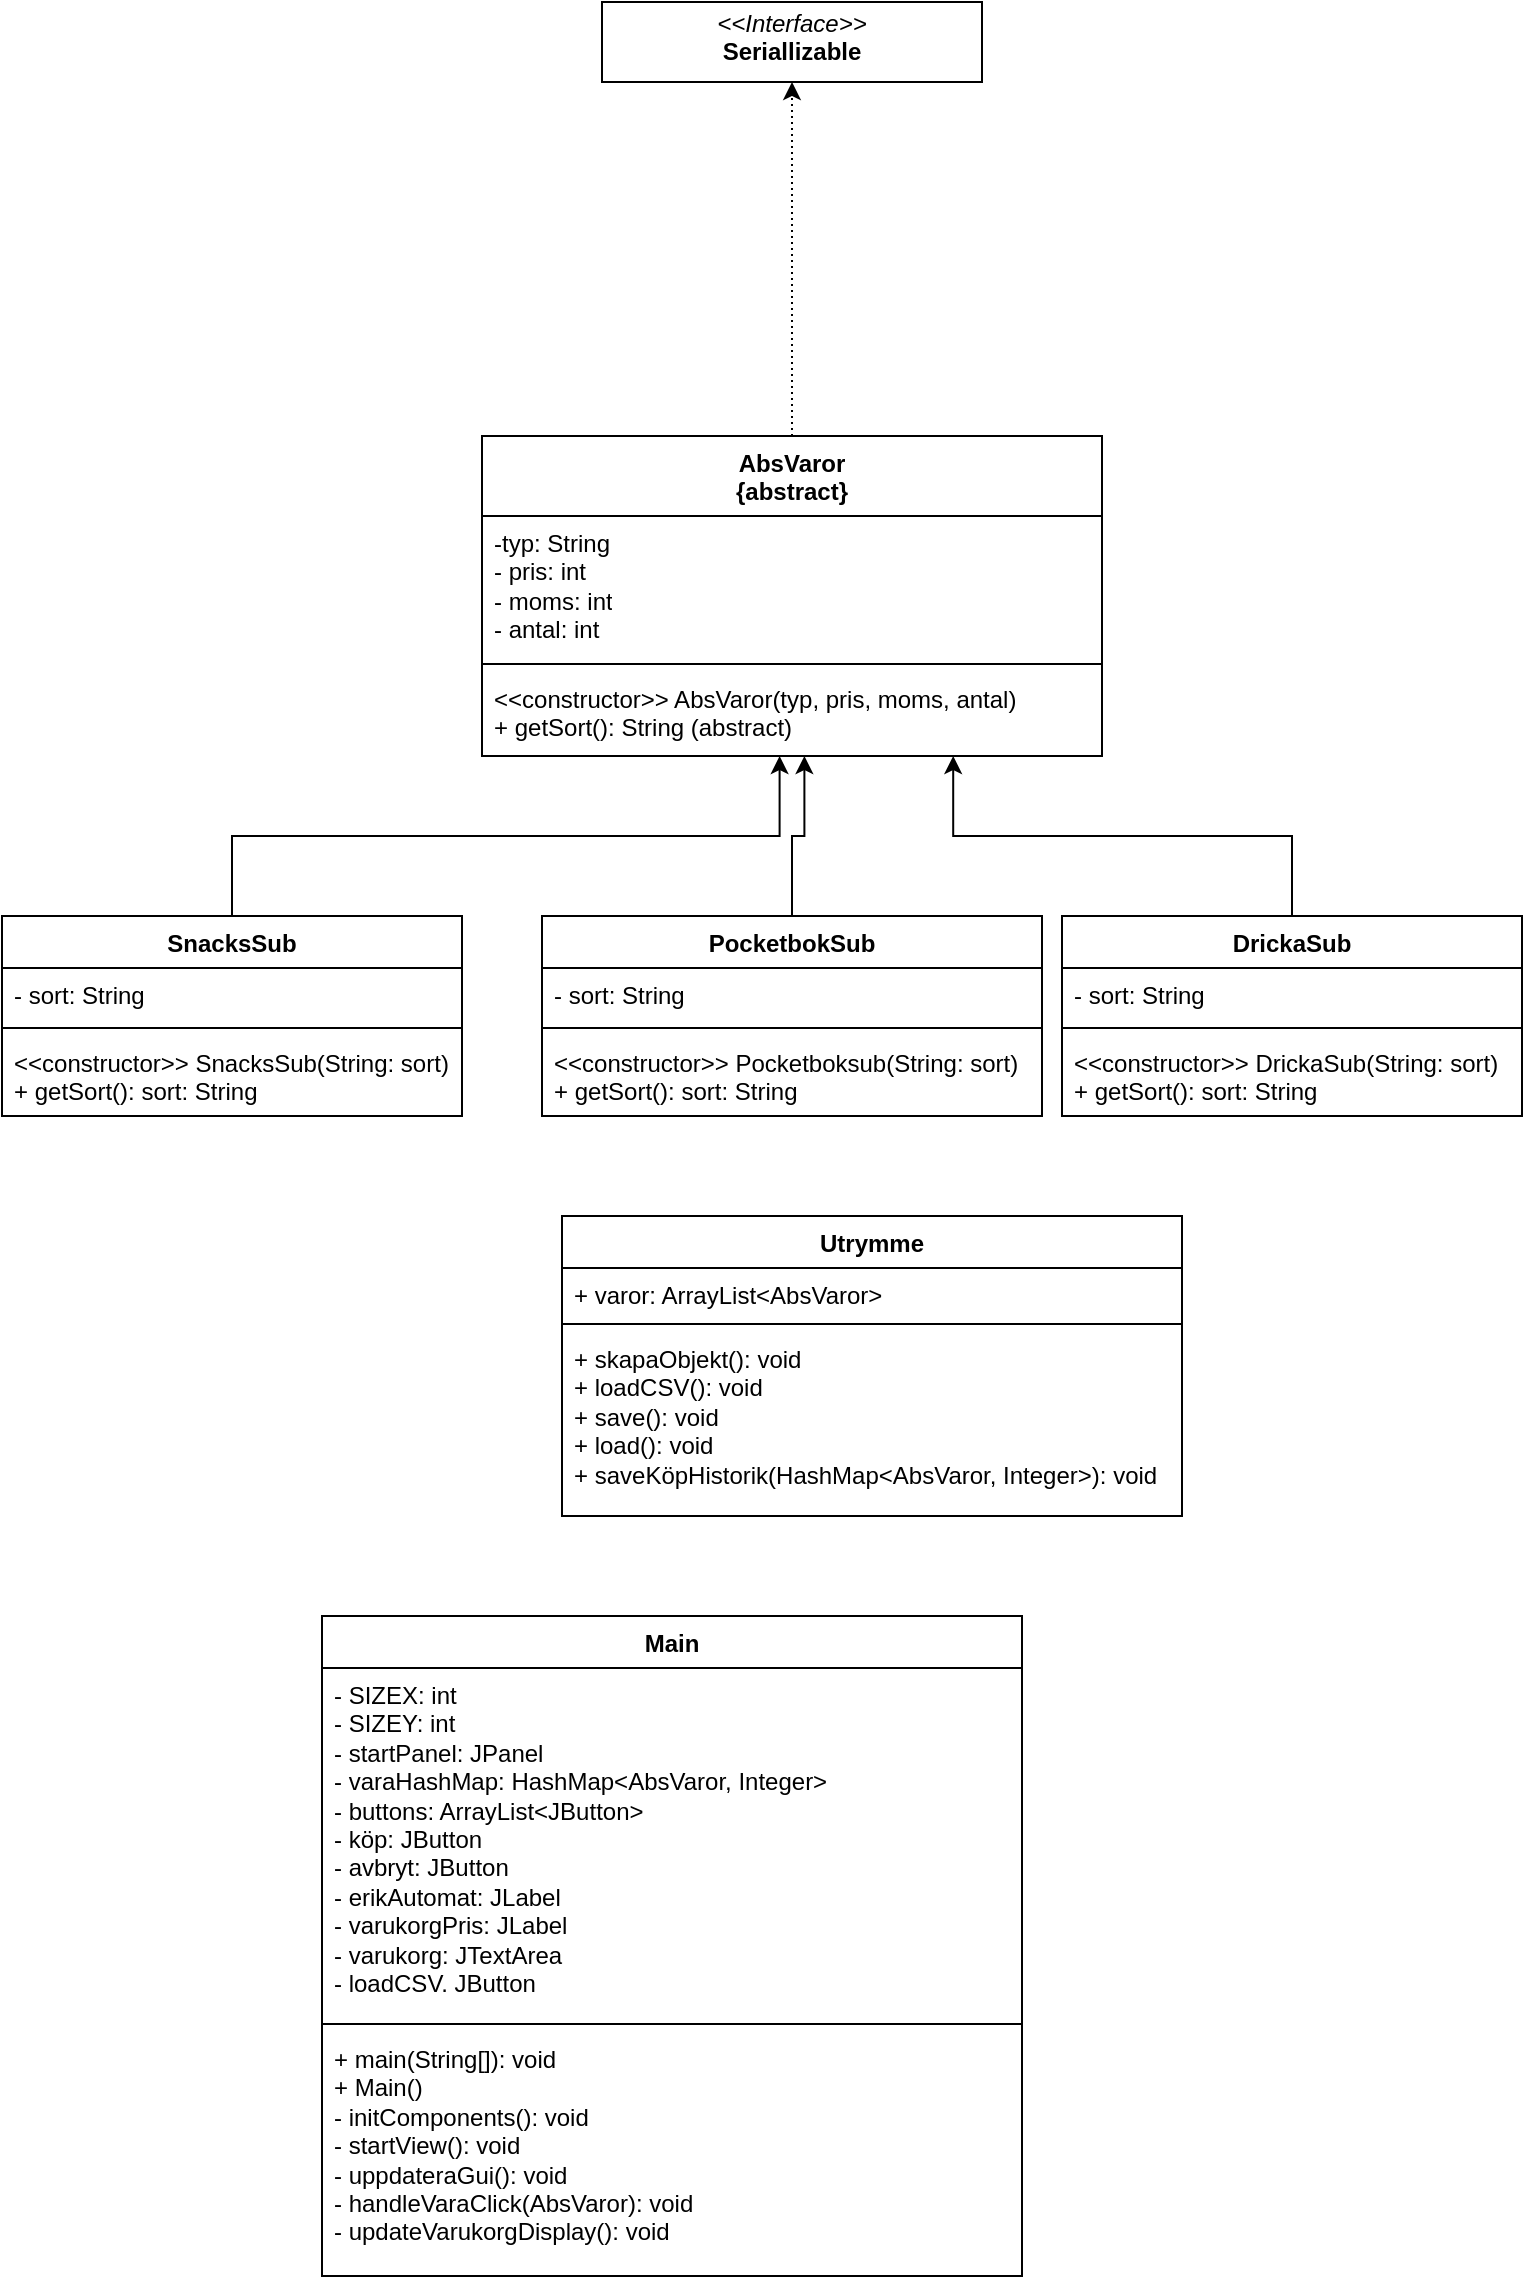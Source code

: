 <mxfile version="26.1.1">
  <diagram id="C5RBs43oDa-KdzZeNtuy" name="Page-1">
    <mxGraphModel dx="2514" dy="984" grid="1" gridSize="10" guides="1" tooltips="1" connect="1" arrows="1" fold="1" page="1" pageScale="1" pageWidth="827" pageHeight="1169" math="0" shadow="0">
      <root>
        <mxCell id="WIyWlLk6GJQsqaUBKTNV-0" />
        <mxCell id="WIyWlLk6GJQsqaUBKTNV-1" parent="WIyWlLk6GJQsqaUBKTNV-0" />
        <mxCell id="xc8peE1xneqVw4D-_nQm-3" style="edgeStyle=orthogonalEdgeStyle;rounded=0;orthogonalLoop=1;jettySize=auto;html=1;exitX=0.5;exitY=0;exitDx=0;exitDy=0;entryX=0.5;entryY=1;entryDx=0;entryDy=0;dashed=1;dashPattern=1 2;" edge="1" parent="WIyWlLk6GJQsqaUBKTNV-1" source="JlUwPAzDH42WfKnk2IvD-0" target="xc8peE1xneqVw4D-_nQm-0">
          <mxGeometry relative="1" as="geometry" />
        </mxCell>
        <mxCell id="JlUwPAzDH42WfKnk2IvD-0" value="AbsVaror&lt;div&gt;{abstract}&lt;/div&gt;" style="swimlane;fontStyle=1;align=center;verticalAlign=top;childLayout=stackLayout;horizontal=1;startSize=40;horizontalStack=0;resizeParent=1;resizeParentMax=0;resizeLast=0;collapsible=1;marginBottom=0;whiteSpace=wrap;html=1;" parent="WIyWlLk6GJQsqaUBKTNV-1" vertex="1">
          <mxGeometry x="210" y="257" width="310" height="160" as="geometry" />
        </mxCell>
        <mxCell id="JlUwPAzDH42WfKnk2IvD-1" value="-typ: String&lt;br/&gt;- pris: int&lt;br/&gt;- moms: int&lt;br/&gt;- antal: int&lt;div style=&quot;display:none&quot; id=&quot;SDCloudData&quot;&gt;&lt;/div&gt;" style="text;strokeColor=none;fillColor=none;align=left;verticalAlign=top;spacingLeft=4;spacingRight=4;overflow=hidden;rotatable=0;points=[[0,0.5],[1,0.5]];portConstraint=eastwest;whiteSpace=wrap;html=1;" parent="JlUwPAzDH42WfKnk2IvD-0" vertex="1">
          <mxGeometry y="40" width="310" height="70" as="geometry" />
        </mxCell>
        <mxCell id="JlUwPAzDH42WfKnk2IvD-2" value="" style="line;strokeWidth=1;fillColor=none;align=left;verticalAlign=middle;spacingTop=-1;spacingLeft=3;spacingRight=3;rotatable=0;labelPosition=right;points=[];portConstraint=eastwest;strokeColor=inherit;" parent="JlUwPAzDH42WfKnk2IvD-0" vertex="1">
          <mxGeometry y="110" width="310" height="8" as="geometry" />
        </mxCell>
        <mxCell id="JlUwPAzDH42WfKnk2IvD-3" value="&amp;lt;&amp;lt;constructor&amp;gt;&amp;gt; AbsVaror(typ, pris, moms, antal)&lt;br&gt;+ getSort(): String (abstract)&lt;br&gt;&lt;br&gt;&lt;div&gt;&lt;br&gt;&lt;/div&gt;&lt;div&gt;&amp;nbsp;&lt;div style=&quot;display:none&quot; id=&quot;SDCloudData&quot;&gt;&lt;/div&gt;&lt;/div&gt;" style="text;strokeColor=none;fillColor=none;align=left;verticalAlign=top;spacingLeft=4;spacingRight=4;overflow=hidden;rotatable=0;points=[[0,0.5],[1,0.5]];portConstraint=eastwest;whiteSpace=wrap;html=1;" parent="JlUwPAzDH42WfKnk2IvD-0" vertex="1">
          <mxGeometry y="118" width="310" height="42" as="geometry" />
        </mxCell>
        <mxCell id="YqJNbqloafkuZa5VE_Sw-1" value="PocketbokSub" style="swimlane;fontStyle=1;align=center;verticalAlign=top;childLayout=stackLayout;horizontal=1;startSize=26;horizontalStack=0;resizeParent=1;resizeParentMax=0;resizeLast=0;collapsible=1;marginBottom=0;whiteSpace=wrap;html=1;" parent="WIyWlLk6GJQsqaUBKTNV-1" vertex="1">
          <mxGeometry x="240" y="497" width="250" height="100" as="geometry" />
        </mxCell>
        <mxCell id="YqJNbqloafkuZa5VE_Sw-2" value="- sort: String" style="text;strokeColor=none;fillColor=none;align=left;verticalAlign=top;spacingLeft=4;spacingRight=4;overflow=hidden;rotatable=0;points=[[0,0.5],[1,0.5]];portConstraint=eastwest;whiteSpace=wrap;html=1;" parent="YqJNbqloafkuZa5VE_Sw-1" vertex="1">
          <mxGeometry y="26" width="250" height="26" as="geometry" />
        </mxCell>
        <mxCell id="YqJNbqloafkuZa5VE_Sw-3" value="" style="line;strokeWidth=1;fillColor=none;align=left;verticalAlign=middle;spacingTop=-1;spacingLeft=3;spacingRight=3;rotatable=0;labelPosition=right;points=[];portConstraint=eastwest;strokeColor=inherit;" parent="YqJNbqloafkuZa5VE_Sw-1" vertex="1">
          <mxGeometry y="52" width="250" height="8" as="geometry" />
        </mxCell>
        <mxCell id="YqJNbqloafkuZa5VE_Sw-4" value="&amp;lt;&amp;lt;constructor&amp;gt;&amp;gt; Pocketboksub(String: sort)&lt;div&gt;+ getSort():&amp;nbsp;&lt;span style=&quot;background-color: transparent; color: light-dark(rgb(0, 0, 0), rgb(255, 255, 255));&quot;&gt;sort:&lt;/span&gt;&lt;span style=&quot;background-color: transparent; color: light-dark(rgb(0, 0, 0), rgb(255, 255, 255));&quot;&gt;&amp;nbsp;&lt;/span&gt;&lt;span style=&quot;background-color: transparent; color: light-dark(rgb(0, 0, 0), rgb(255, 255, 255));&quot;&gt;String&amp;nbsp;&lt;/span&gt;&lt;/div&gt;" style="text;strokeColor=none;fillColor=none;align=left;verticalAlign=top;spacingLeft=4;spacingRight=4;overflow=hidden;rotatable=0;points=[[0,0.5],[1,0.5]];portConstraint=eastwest;whiteSpace=wrap;html=1;" parent="YqJNbqloafkuZa5VE_Sw-1" vertex="1">
          <mxGeometry y="60" width="250" height="40" as="geometry" />
        </mxCell>
        <mxCell id="YqJNbqloafkuZa5VE_Sw-5" value="SnacksSub" style="swimlane;fontStyle=1;align=center;verticalAlign=top;childLayout=stackLayout;horizontal=1;startSize=26;horizontalStack=0;resizeParent=1;resizeParentMax=0;resizeLast=0;collapsible=1;marginBottom=0;whiteSpace=wrap;html=1;" parent="WIyWlLk6GJQsqaUBKTNV-1" vertex="1">
          <mxGeometry x="-30" y="497" width="230" height="100" as="geometry" />
        </mxCell>
        <mxCell id="YqJNbqloafkuZa5VE_Sw-6" value="- sort: String" style="text;strokeColor=none;fillColor=none;align=left;verticalAlign=top;spacingLeft=4;spacingRight=4;overflow=hidden;rotatable=0;points=[[0,0.5],[1,0.5]];portConstraint=eastwest;whiteSpace=wrap;html=1;" parent="YqJNbqloafkuZa5VE_Sw-5" vertex="1">
          <mxGeometry y="26" width="230" height="26" as="geometry" />
        </mxCell>
        <mxCell id="YqJNbqloafkuZa5VE_Sw-7" value="" style="line;strokeWidth=1;fillColor=none;align=left;verticalAlign=middle;spacingTop=-1;spacingLeft=3;spacingRight=3;rotatable=0;labelPosition=right;points=[];portConstraint=eastwest;strokeColor=inherit;" parent="YqJNbqloafkuZa5VE_Sw-5" vertex="1">
          <mxGeometry y="52" width="230" height="8" as="geometry" />
        </mxCell>
        <mxCell id="YqJNbqloafkuZa5VE_Sw-8" value="&amp;lt;&amp;lt;constructor&amp;gt;&amp;gt; SnacksSub(String: sort)&lt;div&gt;+ getSort():&amp;nbsp;&lt;span style=&quot;background-color: transparent; color: light-dark(rgb(0, 0, 0), rgb(255, 255, 255));&quot;&gt;sort:&lt;/span&gt;&lt;span style=&quot;background-color: transparent; color: light-dark(rgb(0, 0, 0), rgb(255, 255, 255));&quot;&gt;&amp;nbsp;&lt;/span&gt;&lt;span style=&quot;background-color: transparent; color: light-dark(rgb(0, 0, 0), rgb(255, 255, 255));&quot;&gt;String&amp;nbsp;&lt;/span&gt;&lt;/div&gt;" style="text;strokeColor=none;fillColor=none;align=left;verticalAlign=top;spacingLeft=4;spacingRight=4;overflow=hidden;rotatable=0;points=[[0,0.5],[1,0.5]];portConstraint=eastwest;whiteSpace=wrap;html=1;" parent="YqJNbqloafkuZa5VE_Sw-5" vertex="1">
          <mxGeometry y="60" width="230" height="40" as="geometry" />
        </mxCell>
        <mxCell id="YqJNbqloafkuZa5VE_Sw-9" value="DrickaSub" style="swimlane;fontStyle=1;align=center;verticalAlign=top;childLayout=stackLayout;horizontal=1;startSize=26;horizontalStack=0;resizeParent=1;resizeParentMax=0;resizeLast=0;collapsible=1;marginBottom=0;whiteSpace=wrap;html=1;" parent="WIyWlLk6GJQsqaUBKTNV-1" vertex="1">
          <mxGeometry x="500" y="497" width="230" height="100" as="geometry" />
        </mxCell>
        <mxCell id="YqJNbqloafkuZa5VE_Sw-10" value="- sort: String" style="text;strokeColor=none;fillColor=none;align=left;verticalAlign=top;spacingLeft=4;spacingRight=4;overflow=hidden;rotatable=0;points=[[0,0.5],[1,0.5]];portConstraint=eastwest;whiteSpace=wrap;html=1;" parent="YqJNbqloafkuZa5VE_Sw-9" vertex="1">
          <mxGeometry y="26" width="230" height="26" as="geometry" />
        </mxCell>
        <mxCell id="YqJNbqloafkuZa5VE_Sw-11" value="" style="line;strokeWidth=1;fillColor=none;align=left;verticalAlign=middle;spacingTop=-1;spacingLeft=3;spacingRight=3;rotatable=0;labelPosition=right;points=[];portConstraint=eastwest;strokeColor=inherit;" parent="YqJNbqloafkuZa5VE_Sw-9" vertex="1">
          <mxGeometry y="52" width="230" height="8" as="geometry" />
        </mxCell>
        <mxCell id="YqJNbqloafkuZa5VE_Sw-12" value="&amp;lt;&amp;lt;constructor&amp;gt;&amp;gt; DrickaSub(String: sort)&lt;div&gt;&lt;span style=&quot;background-color: transparent; color: light-dark(rgb(0, 0, 0), rgb(255, 255, 255));&quot;&gt;+ getSort(): sort: String&amp;nbsp;&lt;/span&gt;&lt;/div&gt;" style="text;strokeColor=none;fillColor=none;align=left;verticalAlign=top;spacingLeft=4;spacingRight=4;overflow=hidden;rotatable=0;points=[[0,0.5],[1,0.5]];portConstraint=eastwest;whiteSpace=wrap;html=1;" parent="YqJNbqloafkuZa5VE_Sw-9" vertex="1">
          <mxGeometry y="60" width="230" height="40" as="geometry" />
        </mxCell>
        <mxCell id="YqJNbqloafkuZa5VE_Sw-14" style="edgeStyle=orthogonalEdgeStyle;rounded=0;orthogonalLoop=1;jettySize=auto;html=1;entryX=0.48;entryY=1;entryDx=0;entryDy=0;entryPerimeter=0;" parent="WIyWlLk6GJQsqaUBKTNV-1" source="YqJNbqloafkuZa5VE_Sw-5" target="JlUwPAzDH42WfKnk2IvD-3" edge="1">
          <mxGeometry relative="1" as="geometry" />
        </mxCell>
        <mxCell id="YqJNbqloafkuZa5VE_Sw-16" style="edgeStyle=orthogonalEdgeStyle;rounded=0;orthogonalLoop=1;jettySize=auto;html=1;entryX=0.52;entryY=1;entryDx=0;entryDy=0;entryPerimeter=0;" parent="WIyWlLk6GJQsqaUBKTNV-1" source="YqJNbqloafkuZa5VE_Sw-1" target="JlUwPAzDH42WfKnk2IvD-3" edge="1">
          <mxGeometry relative="1" as="geometry" />
        </mxCell>
        <mxCell id="YqJNbqloafkuZa5VE_Sw-17" style="edgeStyle=orthogonalEdgeStyle;rounded=0;orthogonalLoop=1;jettySize=auto;html=1;entryX=0.76;entryY=1;entryDx=0;entryDy=0;entryPerimeter=0;" parent="WIyWlLk6GJQsqaUBKTNV-1" source="YqJNbqloafkuZa5VE_Sw-9" target="JlUwPAzDH42WfKnk2IvD-3" edge="1">
          <mxGeometry relative="1" as="geometry" />
        </mxCell>
        <mxCell id="YqJNbqloafkuZa5VE_Sw-18" value="Utrymme" style="swimlane;fontStyle=1;align=center;verticalAlign=top;childLayout=stackLayout;horizontal=1;startSize=26;horizontalStack=0;resizeParent=1;resizeParentMax=0;resizeLast=0;collapsible=1;marginBottom=0;whiteSpace=wrap;html=1;" parent="WIyWlLk6GJQsqaUBKTNV-1" vertex="1">
          <mxGeometry x="250" y="647" width="310" height="150" as="geometry" />
        </mxCell>
        <mxCell id="YqJNbqloafkuZa5VE_Sw-19" value="+ varor: ArrayList&amp;lt;AbsVaror&amp;gt;" style="text;strokeColor=none;fillColor=none;align=left;verticalAlign=top;spacingLeft=4;spacingRight=4;overflow=hidden;rotatable=0;points=[[0,0.5],[1,0.5]];portConstraint=eastwest;whiteSpace=wrap;html=1;" parent="YqJNbqloafkuZa5VE_Sw-18" vertex="1">
          <mxGeometry y="26" width="310" height="24" as="geometry" />
        </mxCell>
        <mxCell id="YqJNbqloafkuZa5VE_Sw-20" value="" style="line;strokeWidth=1;fillColor=none;align=left;verticalAlign=middle;spacingTop=-1;spacingLeft=3;spacingRight=3;rotatable=0;labelPosition=right;points=[];portConstraint=eastwest;strokeColor=inherit;" parent="YqJNbqloafkuZa5VE_Sw-18" vertex="1">
          <mxGeometry y="50" width="310" height="8" as="geometry" />
        </mxCell>
        <mxCell id="YqJNbqloafkuZa5VE_Sw-21" value="+ skapaObjekt(): void&lt;div&gt;+ loadCSV(): void&lt;/div&gt;&lt;div&gt;+ save(): void&lt;/div&gt;&lt;div&gt;+ load(): void&lt;/div&gt;&lt;div&gt;+ saveKöpHistorik(HashMap&amp;lt;AbsVaror, Integer&amp;gt;): void&lt;/div&gt;" style="text;strokeColor=none;fillColor=none;align=left;verticalAlign=top;spacingLeft=4;spacingRight=4;overflow=hidden;rotatable=0;points=[[0,0.5],[1,0.5]];portConstraint=eastwest;whiteSpace=wrap;html=1;" parent="YqJNbqloafkuZa5VE_Sw-18" vertex="1">
          <mxGeometry y="58" width="310" height="92" as="geometry" />
        </mxCell>
        <mxCell id="YqJNbqloafkuZa5VE_Sw-22" value="Main" style="swimlane;fontStyle=1;align=center;verticalAlign=top;childLayout=stackLayout;horizontal=1;startSize=26;horizontalStack=0;resizeParent=1;resizeParentMax=0;resizeLast=0;collapsible=1;marginBottom=0;whiteSpace=wrap;html=1;" parent="WIyWlLk6GJQsqaUBKTNV-1" vertex="1">
          <mxGeometry x="130" y="847" width="350" height="330" as="geometry" />
        </mxCell>
        <mxCell id="YqJNbqloafkuZa5VE_Sw-23" value="&lt;div&gt;&lt;span style=&quot;background-color: light-dark(#ffffff, var(--ge-dark-color, #121212));&quot;&gt;- SIZEX: int&lt;/span&gt;&lt;div&gt;&lt;span style=&quot;background-color: light-dark(#ffffff, var(--ge-dark-color, #121212));&quot;&gt;- SIZEY: int&lt;/span&gt;&lt;/div&gt;&lt;div&gt;&lt;span style=&quot;background-color: light-dark(#ffffff, var(--ge-dark-color, #121212));&quot;&gt;- startPanel: JPanel&lt;/span&gt;&lt;/div&gt;&lt;div&gt;&lt;span style=&quot;background-color: light-dark(#ffffff, var(--ge-dark-color, #121212));&quot;&gt;- varaHashMap: HashMap&amp;lt;AbsVaror, Integer&amp;gt;&lt;/span&gt;&lt;/div&gt;&lt;div&gt;&lt;span style=&quot;background-color: light-dark(#ffffff, var(--ge-dark-color, #121212));&quot;&gt;- buttons: ArrayList&amp;lt;JButton&amp;gt;&lt;/span&gt;&lt;/div&gt;&lt;div&gt;&lt;span style=&quot;background-color: light-dark(#ffffff, var(--ge-dark-color, #121212));&quot;&gt;- köp: JButton&lt;/span&gt;&lt;/div&gt;&lt;div&gt;&lt;span style=&quot;background-color: light-dark(#ffffff, var(--ge-dark-color, #121212));&quot;&gt;- avbryt: JButton&lt;/span&gt;&lt;/div&gt;&lt;div&gt;&lt;span style=&quot;background-color: light-dark(#ffffff, var(--ge-dark-color, #121212));&quot;&gt;- erikAutomat: JLabel&lt;/span&gt;&lt;/div&gt;&lt;div&gt;&lt;span style=&quot;background-color: light-dark(#ffffff, var(--ge-dark-color, #121212));&quot;&gt;- varukorgPris: JLabel&lt;/span&gt;&lt;/div&gt;&lt;div&gt;&lt;span style=&quot;background-color: light-dark(#ffffff, var(--ge-dark-color, #121212));&quot;&gt;- varukorg: JTextArea&lt;/span&gt;&lt;/div&gt;&lt;div&gt;&lt;span style=&quot;background-color: light-dark(#ffffff, var(--ge-dark-color, #121212));&quot;&gt;- loadCSV. JButton&lt;/span&gt;&lt;/div&gt;&lt;/div&gt;" style="text;strokeColor=none;fillColor=none;align=left;verticalAlign=top;spacingLeft=4;spacingRight=4;overflow=hidden;rotatable=0;points=[[0,0.5],[1,0.5]];portConstraint=eastwest;whiteSpace=wrap;html=1;" parent="YqJNbqloafkuZa5VE_Sw-22" vertex="1">
          <mxGeometry y="26" width="350" height="174" as="geometry" />
        </mxCell>
        <mxCell id="YqJNbqloafkuZa5VE_Sw-24" value="" style="line;strokeWidth=1;fillColor=none;align=left;verticalAlign=middle;spacingTop=-1;spacingLeft=3;spacingRight=3;rotatable=0;labelPosition=right;points=[];portConstraint=eastwest;strokeColor=inherit;" parent="YqJNbqloafkuZa5VE_Sw-22" vertex="1">
          <mxGeometry y="200" width="350" height="8" as="geometry" />
        </mxCell>
        <mxCell id="YqJNbqloafkuZa5VE_Sw-25" value="+ main(String[]): void&lt;div&gt;+ Main()&lt;/div&gt;&lt;div&gt;- initComponents(): void&lt;/div&gt;&lt;div&gt;- startView(): void&lt;/div&gt;&lt;div&gt;- uppdateraGui(): void&lt;/div&gt;&lt;div&gt;- handleVaraClick(AbsVaror): void&lt;/div&gt;&lt;div&gt;- updateVarukorgDisplay(): void&lt;/div&gt;" style="text;strokeColor=none;fillColor=none;align=left;verticalAlign=top;spacingLeft=4;spacingRight=4;overflow=hidden;rotatable=0;points=[[0,0.5],[1,0.5]];portConstraint=eastwest;whiteSpace=wrap;html=1;" parent="YqJNbqloafkuZa5VE_Sw-22" vertex="1">
          <mxGeometry y="208" width="350" height="122" as="geometry" />
        </mxCell>
        <mxCell id="YqJNbqloafkuZa5VE_Sw-26" value="&lt;div&gt;&lt;br&gt;&lt;/div&gt;&lt;div&gt;&lt;br&gt;&lt;/div&gt;" style="text;html=1;align=center;verticalAlign=middle;resizable=0;points=[];autosize=1;strokeColor=none;fillColor=none;" parent="WIyWlLk6GJQsqaUBKTNV-1" vertex="1">
          <mxGeometry x="180" y="150" width="20" height="40" as="geometry" />
        </mxCell>
        <mxCell id="xc8peE1xneqVw4D-_nQm-0" value="&lt;p style=&quot;margin:0px;margin-top:4px;text-align:center;&quot;&gt;&lt;i&gt;&amp;lt;&amp;lt;Interface&amp;gt;&amp;gt;&lt;/i&gt;&lt;br&gt;&lt;b&gt;Seriallizable&lt;/b&gt;&lt;/p&gt;&lt;p style=&quot;margin:0px;margin-left:4px;&quot;&gt;&lt;br&gt;&lt;/p&gt;" style="verticalAlign=top;align=left;overflow=fill;html=1;whiteSpace=wrap;" vertex="1" parent="WIyWlLk6GJQsqaUBKTNV-1">
          <mxGeometry x="270" y="40" width="190" height="40" as="geometry" />
        </mxCell>
      </root>
    </mxGraphModel>
  </diagram>
</mxfile>
